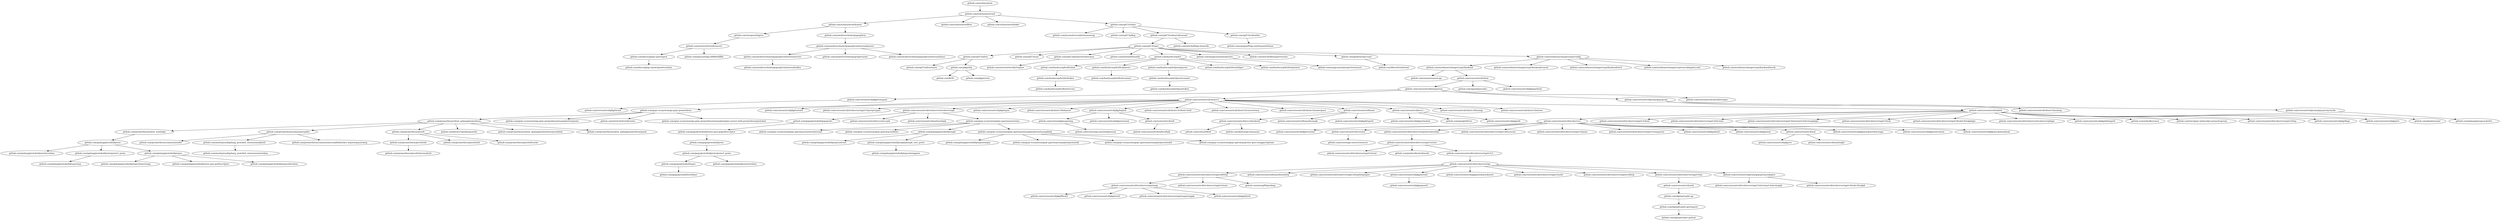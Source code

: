 digraph Mew {
	"github.com/scbizu/mew"->"github.com/scbizu/mew/cmd";
	"github.com/scbizu/mew/cmd"->"github.com/scbizu/mew/drawer";
	"github.com/scbizu/mew/drawer"->"github.com/sirupsen/logrus";
	"github.com/sirupsen/logrus"->"github.com/stretchr/testify/assert";
	"github.com/stretchr/testify/assert"->"github.com/davecgh/go-spew/spew";
	"github.com/davecgh/go-spew/spew"->"github.com/davecgh/go-spew/spew/testdata";
	"github.com/stretchr/testify/assert"->"github.com/pmezard/go-difflib/difflib";
	"github.com/scbizu/mew/drawer"->"github.com/awalterschulze/gographviz";
	"github.com/awalterschulze/gographviz"->"github.com/awalterschulze/gographviz/internal/parser";
	"github.com/awalterschulze/gographviz/internal/parser"->"github.com/awalterschulze/gographviz/internal/errors";
	"github.com/awalterschulze/gographviz/internal/errors"->"github.com/awalterschulze/gographviz/internal/token";
	"github.com/awalterschulze/gographviz/internal/parser"->"github.com/awalterschulze/gographviz/ast";
	"github.com/awalterschulze/gographviz/internal/parser"->"github.com/awalterschulze/gographviz/internal/lexer";
	"github.com/scbizu/mew/cmd"->"github.com/scbizu/mew/filter";
	"github.com/scbizu/mew/cmd"->"github.com/scbizu/mew/linker";
	"github.com/scbizu/mew/cmd"->"github.com/spf13/cobra";
	"github.com/spf13/cobra"->"github.com/inconshreveable/mousetrap";
	"github.com/spf13/cobra"->"github.com/spf13/pflag";
	"github.com/spf13/cobra"->"github.com/spf13/cobra/cobra/cmd";
	"github.com/spf13/cobra/cobra/cmd"->"github.com/spf13/viper";
	"github.com/spf13/viper"->"github.com/spf13/afero";
	"github.com/spf13/afero"->"github.com/spf13/afero/mem";
	"github.com/spf13/afero"->"github.com/pkg/sftp";
	"github.com/pkg/sftp"->"github.com/kr/fs";
	"github.com/pkg/sftp"->"github.com/pkg/errors";
	"github.com/spf13/viper"->"github.com/spf13/cast";
	"github.com/spf13/viper"->"github.com/spf13/jwalterweatherman";
	"github.com/spf13/jwalterweatherman"->"github.com/stretchr/testify/require";
	"github.com/spf13/viper"->"github.com/fsnotify/fsnotify";
	"github.com/spf13/viper"->"github.com/hashicorp/hcl";
	"github.com/hashicorp/hcl"->"github.com/hashicorp/hcl/hcl/ast";
	"github.com/hashicorp/hcl/hcl/ast"->"github.com/hashicorp/hcl/hcl/token";
	"github.com/hashicorp/hcl/hcl/token"->"github.com/hashicorp/hcl/hcl/strconv";
	"github.com/hashicorp/hcl"->"github.com/hashicorp/hcl/hcl/parser";
	"github.com/hashicorp/hcl/hcl/parser"->"github.com/hashicorp/hcl/hcl/scanner";
	"github.com/hashicorp/hcl"->"github.com/hashicorp/hcl/json/parser";
	"github.com/hashicorp/hcl/json/parser"->"github.com/hashicorp/hcl/json/scanner";
	"github.com/hashicorp/hcl/json/scanner"->"github.com/hashicorp/hcl/json/token";
	"github.com/hashicorp/hcl"->"github.com/hashicorp/hcl/testhelper";
	"github.com/hashicorp/hcl"->"github.com/hashicorp/hcl/hcl/printer";
	"github.com/spf13/viper"->"github.com/magiconair/properties";
	"github.com/magiconair/properties"->"github.com/magiconair/properties/assert";
	"github.com/spf13/viper"->"github.com/mitchellh/mapstructure";
	"github.com/spf13/viper"->"github.com/pelletier/go-toml";
	"github.com/pelletier/go-toml"->"github.com/BurntSushi/toml";
	"github.com/spf13/viper"->"github.com/xordataexchange/crypt/config";
	"github.com/xordataexchange/crypt/config"->"github.com/xordataexchange/crypt/backend";
	"github.com/xordataexchange/crypt/backend"->"github.com/armon/consul-api";
	"github.com/xordataexchange/crypt/backend"->"github.com/coreos/etcd/client";
	"github.com/coreos/etcd/client"->"github.com/coreos/etcd/integration";
	"github.com/coreos/etcd/integration"->"github.com/coreos/etcd/pkg/transport";
	"github.com/coreos/etcd/pkg/transport"->"github.com/coreos/etcd/pkg/tlsutil";
	"github.com/coreos/etcd/integration"->"github.com/coreos/etcd/clientv3";
	"github.com/coreos/etcd/clientv3"->"github.com/grpc-ecosystem/go-grpc-prometheus";
	"github.com/grpc-ecosystem/go-grpc-prometheus"->"github.com/prometheus/client_golang/prometheus";
	"github.com/prometheus/client_golang/prometheus"->"github.com/prometheus/client_model/go";
	"github.com/prometheus/client_model/go"->"github.com/golang/protobuf/proto";
	"github.com/golang/protobuf/proto"->"github.com/golang/protobuf/proto/testdata";
	"github.com/golang/protobuf/proto"->"github.com/golang/protobuf/proto/proto3_proto";
	"github.com/golang/protobuf/proto/proto3_proto"->"github.com/golang/protobuf/ptypes/any";
	"github.com/golang/protobuf/proto"->"github.com/golang/protobuf/ptypes";
	"github.com/golang/protobuf/ptypes"->"github.com/golang/protobuf/ptypes/timestamp";
	"github.com/golang/protobuf/ptypes"->"github.com/golang/protobuf/protoc-gen-go/descriptor";
	"github.com/golang/protobuf/ptypes"->"github.com/golang/protobuf/ptypes/duration";
	"github.com/prometheus/client_golang/prometheus"->"github.com/prometheus/common/expfmt";
	"github.com/prometheus/common/expfmt"->"github.com/prometheus/common/model";
	"github.com/prometheus/common/expfmt"->"github.com/matttproud/golang_protobuf_extensions/pbutil";
	"github.com/matttproud/golang_protobuf_extensions/pbutil"->"github.com/matttproud/golang_protobuf_extensions/testdata";
	"github.com/prometheus/common/expfmt"->"github.com/prometheus/common/internal/bitbucket.org/ww/goautoneg";
	"github.com/prometheus/client_golang/prometheus"->"github.com/prometheus/procfs";
	"github.com/prometheus/procfs"->"github.com/prometheus/procfs/nfs";
	"github.com/prometheus/procfs/nfs"->"github.com/prometheus/procfs/internal/util";
	"github.com/prometheus/procfs"->"github.com/prometheus/procfs/xfs";
	"github.com/prometheus/procfs"->"github.com/prometheus/procfs/bcache";
	"github.com/prometheus/client_golang/prometheus"->"github.com/beorn7/perks/quantile";
	"github.com/prometheus/client_golang/prometheus"->"github.com/prometheus/client_golang/prometheus/promhttp";
	"github.com/prometheus/client_golang/prometheus"->"github.com/prometheus/client_golang/prometheus/push";
	"github.com/grpc-ecosystem/go-grpc-prometheus"->"github.com/grpc-ecosystem/go-grpc-prometheus/examples/testproto";
	"github.com/grpc-ecosystem/go-grpc-prometheus"->"github.com/stretchr/testify/suite";
	"github.com/grpc-ecosystem/go-grpc-prometheus"->"github.com/grpc-ecosystem/go-grpc-prometheus/examples/grpc-server-with-prometheus/protobuf";
	"github.com/coreos/etcd/clientv3"->"github.com/coreos/etcd/pkg/testutil";
	"github.com/coreos/etcd/clientv3"->"github.com/coreos/etcd/etcdserver/api/v3rpc/rpctypes";
	"github.com/coreos/etcd/clientv3"->"github.com/coreos/etcd/etcdserver/etcdserverpb";
	"github.com/coreos/etcd/etcdserver/etcdserverpb"->"github.com/gogo/protobuf/gogoproto";
	"github.com/gogo/protobuf/gogoproto"->"github.com/gogo/protobuf/protoc-gen-gogo/descriptor";
	"github.com/gogo/protobuf/protoc-gen-gogo/descriptor"->"github.com/gogo/protobuf/proto";
	"github.com/gogo/protobuf/proto"->"github.com/gogo/protobuf/proto/proto3_proto";
	"github.com/gogo/protobuf/proto/proto3_proto"->"github.com/gogo/protobuf/types";
	"github.com/gogo/protobuf/types"->"github.com/gogo/protobuf/sortkeys";
	"github.com/gogo/protobuf/proto/proto3_proto"->"github.com/gogo/protobuf/proto/testdata";
	"github.com/coreos/etcd/etcdserver/etcdserverpb"->"github.com/coreos/etcd/mvcc/mvccpb";
	"github.com/coreos/etcd/etcdserver/etcdserverpb"->"github.com/coreos/etcd/auth/authpb";
	"github.com/coreos/etcd/etcdserver/etcdserverpb"->"github.com/grpc-ecosystem/grpc-gateway/runtime";
	"github.com/grpc-ecosystem/grpc-gateway/runtime"->"github.com/grpc-ecosystem/grpc-gateway/runtime/internal";
	"github.com/grpc-ecosystem/grpc-gateway/runtime"->"github.com/grpc-ecosystem/grpc-gateway/utilities";
	"github.com/grpc-ecosystem/grpc-gateway/runtime"->"github.com/golang/protobuf/jsonpb";
	"github.com/golang/protobuf/jsonpb"->"github.com/golang/protobuf/ptypes/struct";
	"github.com/golang/protobuf/jsonpb"->"github.com/golang/protobuf/jsonpb/jsonpb_test_proto";
	"github.com/golang/protobuf/jsonpb/jsonpb_test_proto"->"github.com/golang/protobuf/ptypes/wrappers";
	"github.com/grpc-ecosystem/grpc-gateway/runtime"->"github.com/grpc-ecosystem/grpc-gateway/examples/proto/examplepb";
	"github.com/grpc-ecosystem/grpc-gateway/examples/proto/examplepb"->"github.com/golang/protobuf/ptypes/empty";
	"github.com/grpc-ecosystem/grpc-gateway/examples/proto/examplepb"->"github.com/grpc-ecosystem/grpc-gateway/examples/proto/sub";
	"github.com/grpc-ecosystem/grpc-gateway/examples/proto/examplepb"->"github.com/grpc-ecosystem/grpc-gateway/examples/proto/sub2";
	"github.com/grpc-ecosystem/grpc-gateway/examples/proto/examplepb"->"github.com/grpc-ecosystem/grpc-gateway/protoc-gen-swagger/options";
	"github.com/coreos/etcd/clientv3"->"github.com/coreos/etcd/pkg/types";
	"github.com/coreos/etcd/clientv3"->"github.com/coreos/etcd/clientv3/balancer";
	"github.com/coreos/etcd/clientv3"->"github.com/coreos/etcd/pkg/logutil";
	"github.com/coreos/etcd/pkg/logutil"->"github.com/coreos/pkg/capnslog";
	"github.com/coreos/pkg/capnslog"->"github.com/coreos/go-systemd/journal";
	"github.com/coreos/etcd/pkg/logutil"->"github.com/coreos/etcd/pkg/systemd";
	"github.com/coreos/etcd/pkg/logutil"->"github.com/coreos/etcd/raft";
	"github.com/coreos/etcd/raft"->"github.com/coreos/etcd/raft/raftpb";
	"github.com/coreos/etcd/clientv3"->"github.com/coreos/etcd/clientv3/clientv3util";
	"github.com/coreos/etcd/clientv3"->"github.com/coreos/etcd/clientv3/concurrency";
	"github.com/coreos/etcd/clientv3"->"github.com/coreos/etcd/clientv3/namespace";
	"github.com/coreos/etcd/clientv3"->"github.com/coreos/etcd/lease";
	"github.com/coreos/etcd/lease"->"github.com/coreos/etcd/mvcc/backend";
	"github.com/coreos/etcd/mvcc/backend"->"github.com/coreos/bbolt";
	"github.com/coreos/etcd/mvcc/backend"->"github.com/dustin/go-humanize";
	"github.com/coreos/etcd/lease"->"github.com/coreos/etcd/lease/leasepb";
	"github.com/coreos/etcd/lease"->"github.com/coreos/etcd/pkg/httputil";
	"github.com/coreos/etcd/clientv3"->"github.com/coreos/etcd/mvcc";
	"github.com/coreos/etcd/mvcc"->"github.com/coreos/etcd/pkg/schedule";
	"github.com/coreos/etcd/mvcc"->"github.com/google/btree";
	"github.com/coreos/etcd/mvcc"->"github.com/coreos/etcd/pkg/adt";
	"github.com/coreos/etcd/clientv3"->"github.com/coreos/etcd/clientv3/leasing";
	"github.com/coreos/etcd/clientv3"->"github.com/coreos/etcd/clientv3/mirror";
	"github.com/coreos/etcd/clientv3"->"github.com/coreos/etcd/embed";
	"github.com/coreos/etcd/embed"->"github.com/coreos/etcd/etcdserver";
	"github.com/coreos/etcd/etcdserver"->"github.com/coreos/etcd/pkg/runtime";
	"github.com/coreos/etcd/etcdserver"->"github.com/coreos/etcd/version";
	"github.com/coreos/etcd/version"->"github.com/coreos/go-semver/semver";
	"github.com/coreos/etcd/etcdserver"->"github.com/coreos/etcd/etcdserver/api/membership";
	"github.com/coreos/etcd/etcdserver/api/membership"->"github.com/coreos/etcd/etcdserver/api/v2store";
	"github.com/coreos/etcd/etcdserver/api/v2store"->"github.com/coreos/etcd/etcdserver/api/v2error";
	"github.com/coreos/etcd/etcdserver/api/v2store"->"github.com/jonboulle/clockwork";
	"github.com/coreos/etcd/etcdserver/api/v2store"->"github.com/coreos/etcd/etcdserver/api/v2v3";
	"github.com/coreos/etcd/etcdserver/api/v2v3"->"github.com/coreos/etcd/etcdserver/api";
	"github.com/coreos/etcd/etcdserver/api"->"github.com/coreos/etcd/etcdserver/api/rafthttp";
	"github.com/coreos/etcd/etcdserver/api/rafthttp"->"github.com/coreos/etcd/etcdserver/api/snap";
	"github.com/coreos/etcd/etcdserver/api/snap"->"github.com/coreos/etcd/pkg/fileutil";
	"github.com/coreos/etcd/etcdserver/api/snap"->"github.com/coreos/etcd/pkg/ioutil";
	"github.com/coreos/etcd/etcdserver/api/snap"->"github.com/coreos/etcd/etcdserver/api/snap/snappb";
	"github.com/coreos/etcd/etcdserver/api/snap"->"github.com/coreos/etcd/pkg/pbutil";
	"github.com/coreos/etcd/etcdserver/api/rafthttp"->"github.com/coreos/etcd/etcdserver/api/v2stats";
	"github.com/coreos/etcd/etcdserver/api/rafthttp"->"github.com/xiang90/probing";
	"github.com/coreos/etcd/etcdserver/api"->"github.com/coreos/etcd/lease/leasehttp";
	"github.com/coreos/etcd/etcdserver/api"->"github.com/coreos/etcd/etcdserver/api/v2http/httptypes";
	"github.com/coreos/etcd/etcdserver/api"->"github.com/coreos/etcd/pkg/netutil";
	"github.com/coreos/etcd/pkg/netutil"->"github.com/coreos/etcd/pkg/cpuutil";
	"github.com/coreos/etcd/etcdserver/api"->"github.com/coreos/etcd/pkg/mock/mockstore";
	"github.com/coreos/etcd/etcdserver/api"->"github.com/coreos/etcd/etcdserver/api/v2auth";
	"github.com/coreos/etcd/etcdserver/api"->"github.com/coreos/etcd/etcdserver/api/etcdhttp";
	"github.com/coreos/etcd/etcdserver/api"->"github.com/coreos/etcd/etcdserver/api/v3rpc";
	"github.com/coreos/etcd/etcdserver/api/v3rpc"->"github.com/coreos/etcd/auth";
	"github.com/coreos/etcd/auth"->"github.com/dgrijalva/jwt-go";
	"github.com/dgrijalva/jwt-go"->"github.com/dgrijalva/jwt-go/request";
	"github.com/dgrijalva/jwt-go/request"->"github.com/dgrijalva/jwt-go/test";
	"github.com/coreos/etcd/etcdserver/api"->"github.com/coreos/etcd/proxy/grpcproxy/adapter";
	"github.com/coreos/etcd/proxy/grpcproxy/adapter"->"github.com/coreos/etcd/etcdserver/api/v3election/v3electionpb";
	"github.com/coreos/etcd/proxy/grpcproxy/adapter"->"github.com/coreos/etcd/etcdserver/api/v3lock/v3lockpb";
	"github.com/coreos/etcd/etcdserver"->"github.com/coreos/etcd/etcdserver/api/v2discovery";
	"github.com/coreos/etcd/etcdserver"->"github.com/coreos/etcd/etcdserver/api/v3alarm";
	"github.com/coreos/etcd/etcdserver"->"github.com/coreos/etcd/etcdserver/api/v3compactor";
	"github.com/coreos/etcd/etcdserver"->"github.com/coreos/etcd/pkg/idutil";
	"github.com/coreos/etcd/etcdserver"->"github.com/coreos/etcd/pkg/wait";
	"github.com/coreos/etcd/etcdserver"->"github.com/coreos/etcd/wal";
	"github.com/coreos/etcd/wal"->"github.com/coreos/etcd/pkg/crc";
	"github.com/coreos/etcd/wal"->"github.com/coreos/etcd/wal/walpb";
	"github.com/coreos/etcd/etcdserver"->"github.com/coreos/etcd/pkg/mock/mockstorage";
	"github.com/coreos/etcd/etcdserver"->"github.com/coreos/etcd/pkg/contention";
	"github.com/coreos/etcd/etcdserver"->"github.com/coreos/etcd/pkg/mock/mockwait";
	"github.com/coreos/etcd/embed"->"github.com/coreos/etcd/etcdserver/api/v3client";
	"github.com/coreos/etcd/embed"->"github.com/coreos/etcd/etcdserver/api/v3election";
	"github.com/coreos/etcd/embed"->"github.com/coreos/etcd/etcdserver/api/v3election/v3electionpb/gw";
	"github.com/coreos/etcd/embed"->"github.com/coreos/etcd/etcdserver/api/v3lock";
	"github.com/coreos/etcd/embed"->"github.com/coreos/etcd/etcdserver/api/v3lock/v3lockpb/gw";
	"github.com/coreos/etcd/embed"->"github.com/coreos/etcd/etcdserver/etcdserverpb/gw";
	"github.com/coreos/etcd/embed"->"github.com/coreos/etcd/pkg/debugutil";
	"github.com/coreos/etcd/embed"->"github.com/soheilhy/cmux";
	"github.com/coreos/etcd/embed"->"github.com/tmc/grpc-websocket-proxy/wsproxy";
	"github.com/coreos/etcd/embed"->"github.com/coreos/etcd/etcdserver/api/v2http";
	"github.com/coreos/etcd/embed"->"github.com/coreos/etcd/pkg/flags";
	"github.com/coreos/etcd/embed"->"github.com/coreos/etcd/pkg/srv";
	"github.com/coreos/etcd/embed"->"github.com/ghodss/yaml";
	"github.com/coreos/etcd/integration"->"github.com/coreos/etcd/proxy/grpcproxy";
	"github.com/coreos/etcd/proxy/grpcproxy"->"github.com/coreos/etcd/clientv3/naming";
	"github.com/coreos/etcd/proxy/grpcproxy"->"github.com/coreos/etcd/proxy/grpcproxy/cache";
	"github.com/coreos/etcd/proxy/grpcproxy/cache"->"github.com/golang/groupcache/lru";
	"github.com/coreos/etcd/integration"->"github.com/coreos/etcd/contrib/recipes";
	"github.com/coreos/etcd/client"->"github.com/ugorji/go/codec";
	"github.com/coreos/etcd/client"->"github.com/coreos/etcd/pkg/pathutil";
	"github.com/xordataexchange/crypt/config"->"github.com/xordataexchange/crypt/backend/consul";
	"github.com/xordataexchange/crypt/config"->"github.com/xordataexchange/crypt/backend/etcd";
	"github.com/xordataexchange/crypt/config"->"github.com/xordataexchange/crypt/encoding/secconf";
	"github.com/xordataexchange/crypt/config"->"github.com/xordataexchange/crypt/backend/mock";
	"github.com/spf13/cobra/cobra/cmd"->"github.com/mitchellh/go-homedir";
	"github.com/spf13/cobra"->"github.com/spf13/cobra/doc";
	"github.com/spf13/cobra/doc"->"github.com/cpuguy83/go-md2man/md2man";
	"github.com/BurntSushi/toml";
	"github.com/armon/consul-api";
	"github.com/awalterschulze/gographviz";
	"github.com/awalterschulze/gographviz/ast";
	"github.com/awalterschulze/gographviz/internal/errors";
	"github.com/awalterschulze/gographviz/internal/lexer";
	"github.com/awalterschulze/gographviz/internal/parser";
	"github.com/awalterschulze/gographviz/internal/token";
	"github.com/beorn7/perks/quantile";
	"github.com/coreos/bbolt";
	"github.com/coreos/etcd/auth";
	"github.com/coreos/etcd/auth/authpb";
	"github.com/coreos/etcd/client";
	"github.com/coreos/etcd/clientv3";
	"github.com/coreos/etcd/clientv3/balancer";
	"github.com/coreos/etcd/clientv3/clientv3util";
	"github.com/coreos/etcd/clientv3/concurrency";
	"github.com/coreos/etcd/clientv3/leasing";
	"github.com/coreos/etcd/clientv3/mirror";
	"github.com/coreos/etcd/clientv3/namespace";
	"github.com/coreos/etcd/clientv3/naming";
	"github.com/coreos/etcd/contrib/recipes";
	"github.com/coreos/etcd/embed";
	"github.com/coreos/etcd/etcdserver";
	"github.com/coreos/etcd/etcdserver/api";
	"github.com/coreos/etcd/etcdserver/api/etcdhttp";
	"github.com/coreos/etcd/etcdserver/api/membership";
	"github.com/coreos/etcd/etcdserver/api/rafthttp";
	"github.com/coreos/etcd/etcdserver/api/snap";
	"github.com/coreos/etcd/etcdserver/api/snap/snappb";
	"github.com/coreos/etcd/etcdserver/api/v2auth";
	"github.com/coreos/etcd/etcdserver/api/v2discovery";
	"github.com/coreos/etcd/etcdserver/api/v2error";
	"github.com/coreos/etcd/etcdserver/api/v2http";
	"github.com/coreos/etcd/etcdserver/api/v2http/httptypes";
	"github.com/coreos/etcd/etcdserver/api/v2stats";
	"github.com/coreos/etcd/etcdserver/api/v2store";
	"github.com/coreos/etcd/etcdserver/api/v2v3";
	"github.com/coreos/etcd/etcdserver/api/v3alarm";
	"github.com/coreos/etcd/etcdserver/api/v3client";
	"github.com/coreos/etcd/etcdserver/api/v3compactor";
	"github.com/coreos/etcd/etcdserver/api/v3election";
	"github.com/coreos/etcd/etcdserver/api/v3election/v3electionpb";
	"github.com/coreos/etcd/etcdserver/api/v3election/v3electionpb/gw";
	"github.com/coreos/etcd/etcdserver/api/v3lock";
	"github.com/coreos/etcd/etcdserver/api/v3lock/v3lockpb";
	"github.com/coreos/etcd/etcdserver/api/v3lock/v3lockpb/gw";
	"github.com/coreos/etcd/etcdserver/api/v3rpc";
	"github.com/coreos/etcd/etcdserver/api/v3rpc/rpctypes";
	"github.com/coreos/etcd/etcdserver/etcdserverpb";
	"github.com/coreos/etcd/etcdserver/etcdserverpb/gw";
	"github.com/coreos/etcd/integration";
	"github.com/coreos/etcd/lease";
	"github.com/coreos/etcd/lease/leasehttp";
	"github.com/coreos/etcd/lease/leasepb";
	"github.com/coreos/etcd/mvcc";
	"github.com/coreos/etcd/mvcc/backend";
	"github.com/coreos/etcd/mvcc/mvccpb";
	"github.com/coreos/etcd/pkg/adt";
	"github.com/coreos/etcd/pkg/contention";
	"github.com/coreos/etcd/pkg/cpuutil";
	"github.com/coreos/etcd/pkg/crc";
	"github.com/coreos/etcd/pkg/debugutil";
	"github.com/coreos/etcd/pkg/fileutil";
	"github.com/coreos/etcd/pkg/flags";
	"github.com/coreos/etcd/pkg/httputil";
	"github.com/coreos/etcd/pkg/idutil";
	"github.com/coreos/etcd/pkg/ioutil";
	"github.com/coreos/etcd/pkg/logutil";
	"github.com/coreos/etcd/pkg/mock/mockstorage";
	"github.com/coreos/etcd/pkg/mock/mockstore";
	"github.com/coreos/etcd/pkg/mock/mockwait";
	"github.com/coreos/etcd/pkg/netutil";
	"github.com/coreos/etcd/pkg/pathutil";
	"github.com/coreos/etcd/pkg/pbutil";
	"github.com/coreos/etcd/pkg/runtime";
	"github.com/coreos/etcd/pkg/schedule";
	"github.com/coreos/etcd/pkg/srv";
	"github.com/coreos/etcd/pkg/systemd";
	"github.com/coreos/etcd/pkg/testutil";
	"github.com/coreos/etcd/pkg/tlsutil";
	"github.com/coreos/etcd/pkg/transport";
	"github.com/coreos/etcd/pkg/types";
	"github.com/coreos/etcd/pkg/wait";
	"github.com/coreos/etcd/proxy/grpcproxy";
	"github.com/coreos/etcd/proxy/grpcproxy/adapter";
	"github.com/coreos/etcd/proxy/grpcproxy/cache";
	"github.com/coreos/etcd/raft";
	"github.com/coreos/etcd/raft/raftpb";
	"github.com/coreos/etcd/version";
	"github.com/coreos/etcd/wal";
	"github.com/coreos/etcd/wal/walpb";
	"github.com/coreos/go-semver/semver";
	"github.com/coreos/go-systemd/journal";
	"github.com/coreos/pkg/capnslog";
	"github.com/cpuguy83/go-md2man/md2man";
	"github.com/davecgh/go-spew/spew";
	"github.com/davecgh/go-spew/spew/testdata";
	"github.com/dgrijalva/jwt-go";
	"github.com/dgrijalva/jwt-go/request";
	"github.com/dgrijalva/jwt-go/test";
	"github.com/dustin/go-humanize";
	"github.com/fsnotify/fsnotify";
	"github.com/ghodss/yaml";
	"github.com/gogo/protobuf/gogoproto";
	"github.com/gogo/protobuf/proto";
	"github.com/gogo/protobuf/proto/proto3_proto";
	"github.com/gogo/protobuf/proto/testdata";
	"github.com/gogo/protobuf/protoc-gen-gogo/descriptor";
	"github.com/gogo/protobuf/sortkeys";
	"github.com/gogo/protobuf/types";
	"github.com/golang/groupcache/lru";
	"github.com/golang/protobuf/jsonpb";
	"github.com/golang/protobuf/jsonpb/jsonpb_test_proto";
	"github.com/golang/protobuf/proto";
	"github.com/golang/protobuf/proto/proto3_proto";
	"github.com/golang/protobuf/proto/testdata";
	"github.com/golang/protobuf/protoc-gen-go/descriptor";
	"github.com/golang/protobuf/ptypes";
	"github.com/golang/protobuf/ptypes/any";
	"github.com/golang/protobuf/ptypes/duration";
	"github.com/golang/protobuf/ptypes/empty";
	"github.com/golang/protobuf/ptypes/struct";
	"github.com/golang/protobuf/ptypes/timestamp";
	"github.com/golang/protobuf/ptypes/wrappers";
	"github.com/google/btree";
	"github.com/grpc-ecosystem/go-grpc-prometheus";
	"github.com/grpc-ecosystem/go-grpc-prometheus/examples/grpc-server-with-prometheus/protobuf";
	"github.com/grpc-ecosystem/go-grpc-prometheus/examples/testproto";
	"github.com/grpc-ecosystem/grpc-gateway/examples/proto/examplepb";
	"github.com/grpc-ecosystem/grpc-gateway/examples/proto/sub";
	"github.com/grpc-ecosystem/grpc-gateway/examples/proto/sub2";
	"github.com/grpc-ecosystem/grpc-gateway/protoc-gen-swagger/options";
	"github.com/grpc-ecosystem/grpc-gateway/runtime";
	"github.com/grpc-ecosystem/grpc-gateway/runtime/internal";
	"github.com/grpc-ecosystem/grpc-gateway/utilities";
	"github.com/hashicorp/hcl";
	"github.com/hashicorp/hcl/hcl/ast";
	"github.com/hashicorp/hcl/hcl/parser";
	"github.com/hashicorp/hcl/hcl/printer";
	"github.com/hashicorp/hcl/hcl/scanner";
	"github.com/hashicorp/hcl/hcl/strconv";
	"github.com/hashicorp/hcl/hcl/token";
	"github.com/hashicorp/hcl/json/parser";
	"github.com/hashicorp/hcl/json/scanner";
	"github.com/hashicorp/hcl/json/token";
	"github.com/hashicorp/hcl/testhelper";
	"github.com/inconshreveable/mousetrap";
	"github.com/jonboulle/clockwork";
	"github.com/kr/fs";
	"github.com/magiconair/properties";
	"github.com/magiconair/properties/assert";
	"github.com/matttproud/golang_protobuf_extensions/pbutil";
	"github.com/matttproud/golang_protobuf_extensions/testdata";
	"github.com/mitchellh/go-homedir";
	"github.com/mitchellh/mapstructure";
	"github.com/pelletier/go-toml";
	"github.com/pkg/errors";
	"github.com/pkg/sftp";
	"github.com/pmezard/go-difflib/difflib";
	"github.com/prometheus/client_golang/prometheus";
	"github.com/prometheus/client_golang/prometheus/promhttp";
	"github.com/prometheus/client_golang/prometheus/push";
	"github.com/prometheus/client_model/go";
	"github.com/prometheus/common/expfmt";
	"github.com/prometheus/common/internal/bitbucket.org/ww/goautoneg";
	"github.com/prometheus/common/model";
	"github.com/prometheus/procfs";
	"github.com/prometheus/procfs/bcache";
	"github.com/prometheus/procfs/internal/util";
	"github.com/prometheus/procfs/nfs";
	"github.com/prometheus/procfs/xfs";
	"github.com/scbizu/mew";
	"github.com/scbizu/mew/cmd";
	"github.com/scbizu/mew/drawer";
	"github.com/scbizu/mew/filter";
	"github.com/scbizu/mew/linker";
	"github.com/sirupsen/logrus";
	"github.com/soheilhy/cmux";
	"github.com/spf13/afero";
	"github.com/spf13/afero/mem";
	"github.com/spf13/cast";
	"github.com/spf13/cobra";
	"github.com/spf13/cobra/cobra/cmd";
	"github.com/spf13/cobra/doc";
	"github.com/spf13/jwalterweatherman";
	"github.com/spf13/pflag";
	"github.com/spf13/viper";
	"github.com/stretchr/testify/assert";
	"github.com/stretchr/testify/require";
	"github.com/stretchr/testify/suite";
	"github.com/tmc/grpc-websocket-proxy/wsproxy";
	"github.com/ugorji/go/codec";
	"github.com/xiang90/probing";
	"github.com/xordataexchange/crypt/backend";
	"github.com/xordataexchange/crypt/backend/consul";
	"github.com/xordataexchange/crypt/backend/etcd";
	"github.com/xordataexchange/crypt/backend/mock";
	"github.com/xordataexchange/crypt/config";
	"github.com/xordataexchange/crypt/encoding/secconf";

}
